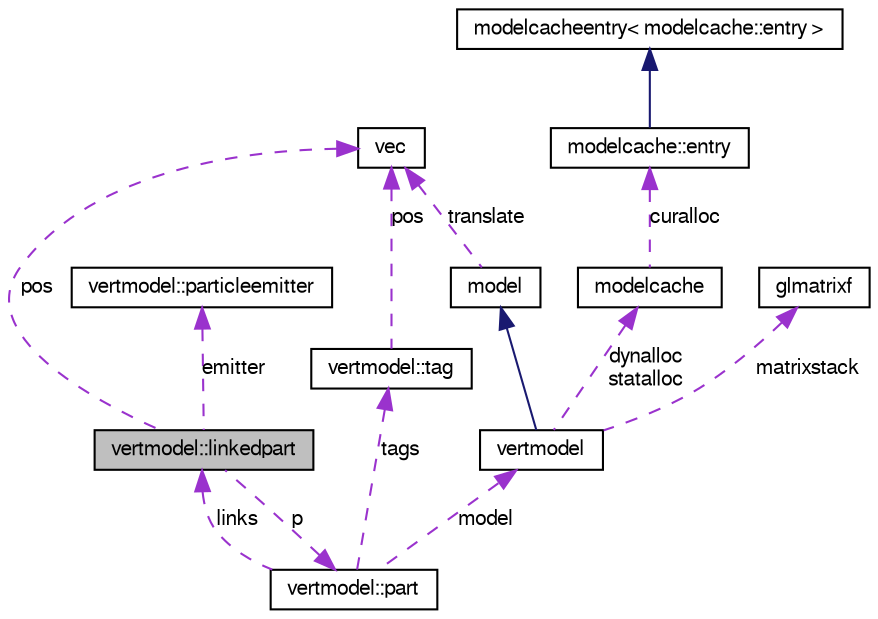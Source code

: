 digraph G
{
  edge [fontname="FreeSans",fontsize="10",labelfontname="FreeSans",labelfontsize="10"];
  node [fontname="FreeSans",fontsize="10",shape=record];
  Node1 [label="vertmodel::linkedpart",height=0.2,width=0.4,color="black", fillcolor="grey75", style="filled" fontcolor="black"];
  Node2 -> Node1 [dir=back,color="darkorchid3",fontsize="10",style="dashed",label="p",fontname="FreeSans"];
  Node2 [label="vertmodel::part",height=0.2,width=0.4,color="black", fillcolor="white", style="filled",URL="$structvertmodel_1_1part.html"];
  Node3 -> Node2 [dir=back,color="darkorchid3",fontsize="10",style="dashed",label="tags",fontname="FreeSans"];
  Node3 [label="vertmodel::tag",height=0.2,width=0.4,color="black", fillcolor="white", style="filled",URL="$structvertmodel_1_1tag.html"];
  Node4 -> Node3 [dir=back,color="darkorchid3",fontsize="10",style="dashed",label="pos",fontname="FreeSans"];
  Node4 [label="vec",height=0.2,width=0.4,color="black", fillcolor="white", style="filled",URL="$structvec.html"];
  Node5 -> Node2 [dir=back,color="darkorchid3",fontsize="10",style="dashed",label="model",fontname="FreeSans"];
  Node5 [label="vertmodel",height=0.2,width=0.4,color="black", fillcolor="white", style="filled",URL="$structvertmodel.html"];
  Node6 -> Node5 [dir=back,color="midnightblue",fontsize="10",style="solid",fontname="FreeSans"];
  Node6 [label="model",height=0.2,width=0.4,color="black", fillcolor="white", style="filled",URL="$structmodel.html"];
  Node4 -> Node6 [dir=back,color="darkorchid3",fontsize="10",style="dashed",label="translate",fontname="FreeSans"];
  Node7 -> Node5 [dir=back,color="darkorchid3",fontsize="10",style="dashed",label="dynalloc\nstatalloc",fontname="FreeSans"];
  Node7 [label="modelcache",height=0.2,width=0.4,color="black", fillcolor="white", style="filled",URL="$structmodelcache.html"];
  Node8 -> Node7 [dir=back,color="darkorchid3",fontsize="10",style="dashed",label="curalloc",fontname="FreeSans"];
  Node8 [label="modelcache::entry",height=0.2,width=0.4,color="black", fillcolor="white", style="filled",URL="$structmodelcache_1_1entry.html"];
  Node9 -> Node8 [dir=back,color="midnightblue",fontsize="10",style="solid",fontname="FreeSans"];
  Node9 [label="modelcacheentry\< modelcache::entry \>",height=0.2,width=0.4,color="black", fillcolor="white", style="filled",URL="$structmodelcacheentry.html"];
  Node10 -> Node5 [dir=back,color="darkorchid3",fontsize="10",style="dashed",label="matrixstack",fontname="FreeSans"];
  Node10 [label="glmatrixf",height=0.2,width=0.4,color="black", fillcolor="white", style="filled",URL="$structglmatrixf.html"];
  Node1 -> Node2 [dir=back,color="darkorchid3",fontsize="10",style="dashed",label="links",fontname="FreeSans"];
  Node4 -> Node1 [dir=back,color="darkorchid3",fontsize="10",style="dashed",label="pos",fontname="FreeSans"];
  Node11 -> Node1 [dir=back,color="darkorchid3",fontsize="10",style="dashed",label="emitter",fontname="FreeSans"];
  Node11 [label="vertmodel::particleemitter",height=0.2,width=0.4,color="black", fillcolor="white", style="filled",URL="$structvertmodel_1_1particleemitter.html"];
}
